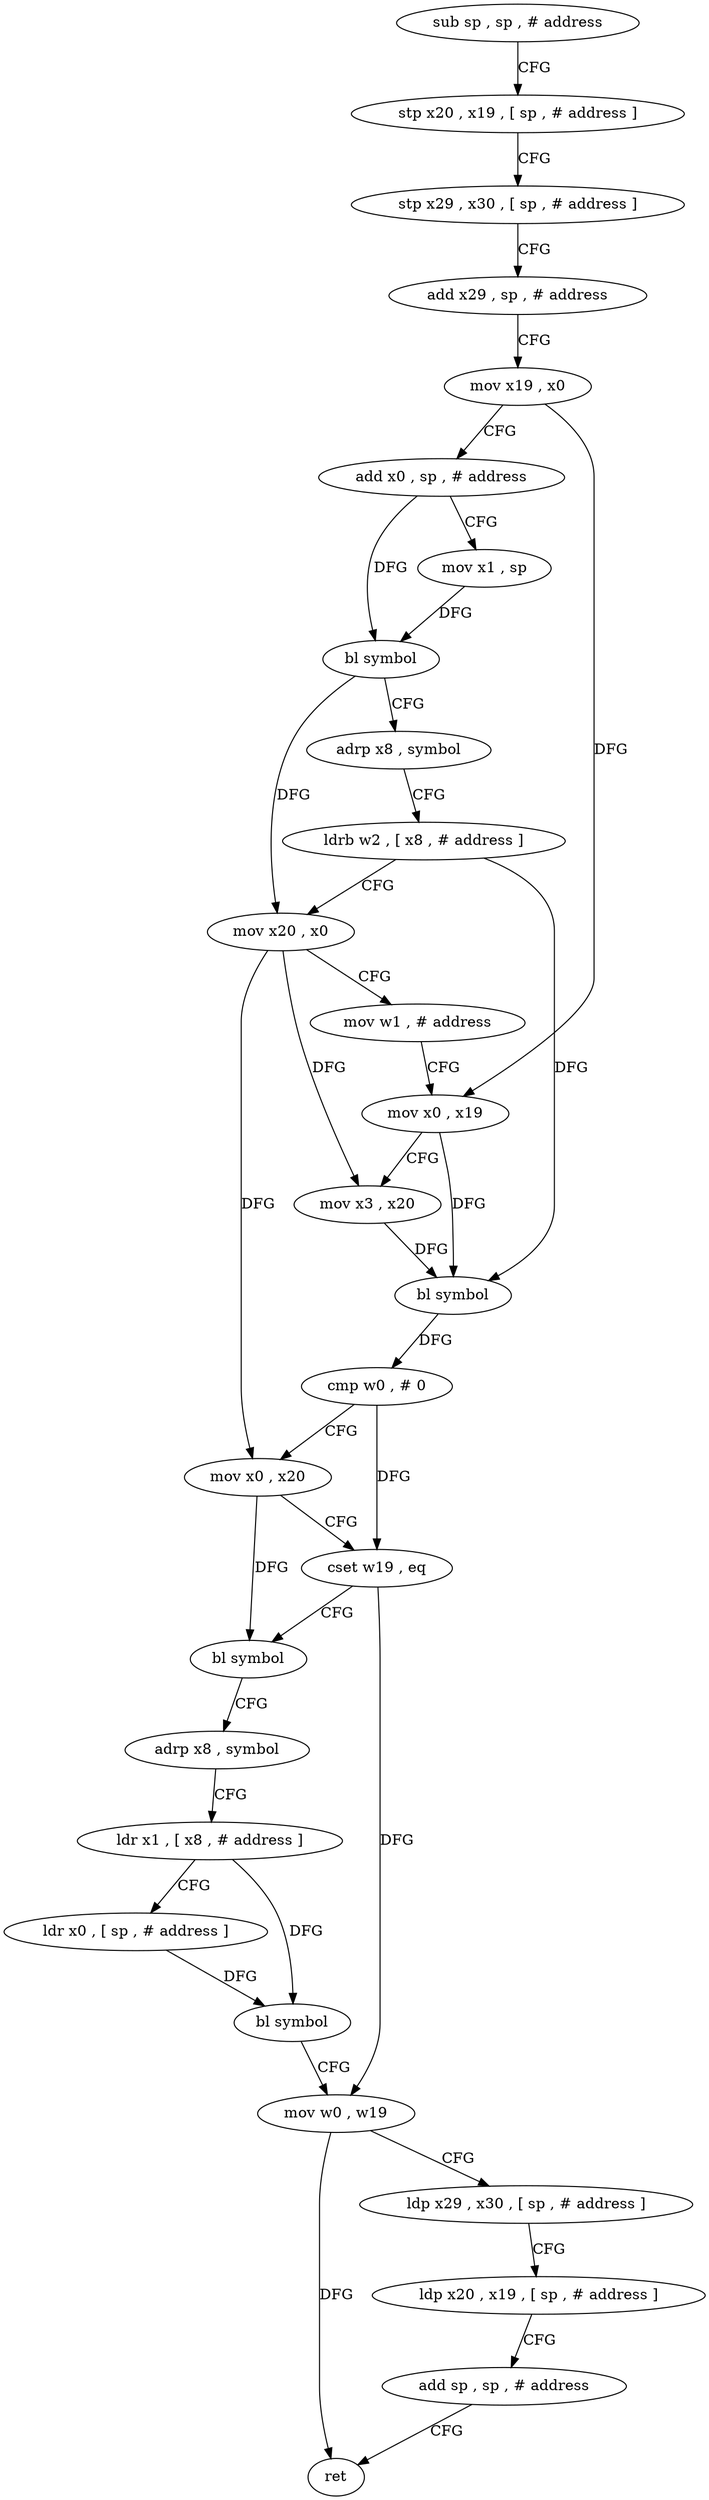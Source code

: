 digraph "func" {
"4216476" [label = "sub sp , sp , # address" ]
"4216480" [label = "stp x20 , x19 , [ sp , # address ]" ]
"4216484" [label = "stp x29 , x30 , [ sp , # address ]" ]
"4216488" [label = "add x29 , sp , # address" ]
"4216492" [label = "mov x19 , x0" ]
"4216496" [label = "add x0 , sp , # address" ]
"4216500" [label = "mov x1 , sp" ]
"4216504" [label = "bl symbol" ]
"4216508" [label = "adrp x8 , symbol" ]
"4216512" [label = "ldrb w2 , [ x8 , # address ]" ]
"4216516" [label = "mov x20 , x0" ]
"4216520" [label = "mov w1 , # address" ]
"4216524" [label = "mov x0 , x19" ]
"4216528" [label = "mov x3 , x20" ]
"4216532" [label = "bl symbol" ]
"4216536" [label = "cmp w0 , # 0" ]
"4216540" [label = "mov x0 , x20" ]
"4216544" [label = "cset w19 , eq" ]
"4216548" [label = "bl symbol" ]
"4216552" [label = "adrp x8 , symbol" ]
"4216556" [label = "ldr x1 , [ x8 , # address ]" ]
"4216560" [label = "ldr x0 , [ sp , # address ]" ]
"4216564" [label = "bl symbol" ]
"4216568" [label = "mov w0 , w19" ]
"4216572" [label = "ldp x29 , x30 , [ sp , # address ]" ]
"4216576" [label = "ldp x20 , x19 , [ sp , # address ]" ]
"4216580" [label = "add sp , sp , # address" ]
"4216584" [label = "ret" ]
"4216476" -> "4216480" [ label = "CFG" ]
"4216480" -> "4216484" [ label = "CFG" ]
"4216484" -> "4216488" [ label = "CFG" ]
"4216488" -> "4216492" [ label = "CFG" ]
"4216492" -> "4216496" [ label = "CFG" ]
"4216492" -> "4216524" [ label = "DFG" ]
"4216496" -> "4216500" [ label = "CFG" ]
"4216496" -> "4216504" [ label = "DFG" ]
"4216500" -> "4216504" [ label = "DFG" ]
"4216504" -> "4216508" [ label = "CFG" ]
"4216504" -> "4216516" [ label = "DFG" ]
"4216508" -> "4216512" [ label = "CFG" ]
"4216512" -> "4216516" [ label = "CFG" ]
"4216512" -> "4216532" [ label = "DFG" ]
"4216516" -> "4216520" [ label = "CFG" ]
"4216516" -> "4216528" [ label = "DFG" ]
"4216516" -> "4216540" [ label = "DFG" ]
"4216520" -> "4216524" [ label = "CFG" ]
"4216524" -> "4216528" [ label = "CFG" ]
"4216524" -> "4216532" [ label = "DFG" ]
"4216528" -> "4216532" [ label = "DFG" ]
"4216532" -> "4216536" [ label = "DFG" ]
"4216536" -> "4216540" [ label = "CFG" ]
"4216536" -> "4216544" [ label = "DFG" ]
"4216540" -> "4216544" [ label = "CFG" ]
"4216540" -> "4216548" [ label = "DFG" ]
"4216544" -> "4216548" [ label = "CFG" ]
"4216544" -> "4216568" [ label = "DFG" ]
"4216548" -> "4216552" [ label = "CFG" ]
"4216552" -> "4216556" [ label = "CFG" ]
"4216556" -> "4216560" [ label = "CFG" ]
"4216556" -> "4216564" [ label = "DFG" ]
"4216560" -> "4216564" [ label = "DFG" ]
"4216564" -> "4216568" [ label = "CFG" ]
"4216568" -> "4216572" [ label = "CFG" ]
"4216568" -> "4216584" [ label = "DFG" ]
"4216572" -> "4216576" [ label = "CFG" ]
"4216576" -> "4216580" [ label = "CFG" ]
"4216580" -> "4216584" [ label = "CFG" ]
}
